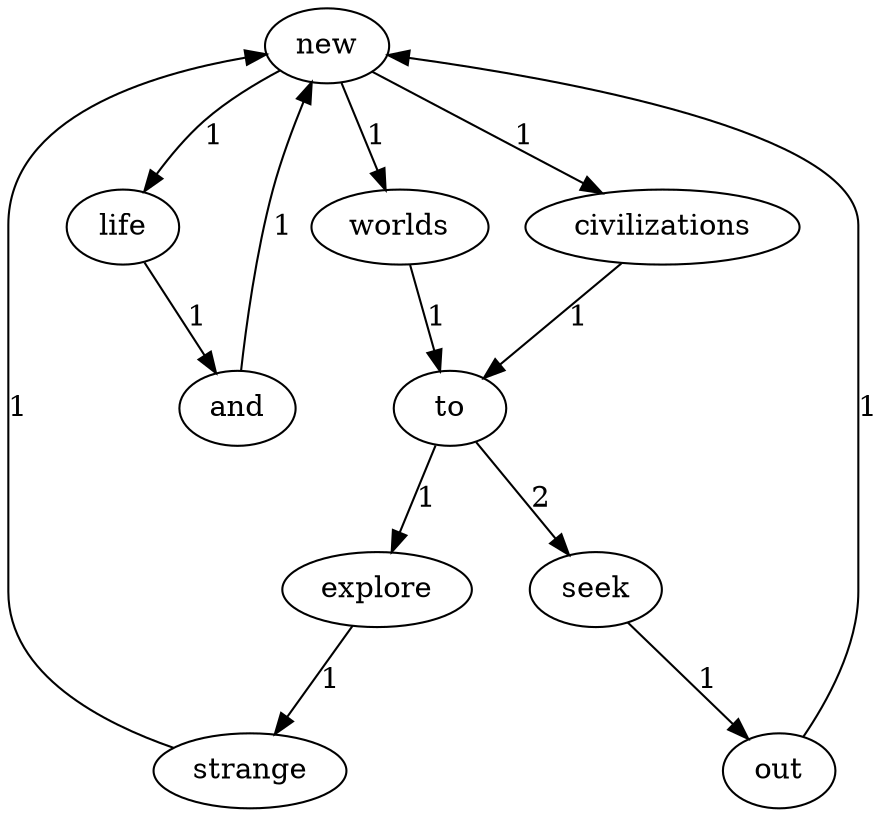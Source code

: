 digraph G {
  "new" -> "worlds" [label="1"];
  "new" -> "civilizations" [label="1"];
  "new" -> "life" [label="1"];
  "worlds" -> "to" [label="1"];
  "explore" -> "strange" [label="1"];
  "and" -> "new" [label="1"];
  "to" -> "explore" [label="1"];
  "to" -> "seek" [label="2"];
  "civilizations" -> "to" [label="1"];
  "seek" -> "out" [label="1"];
  "strange" -> "new" [label="1"];
  "life" -> "and" [label="1"];
  "out" -> "new" [label="1"];
}
